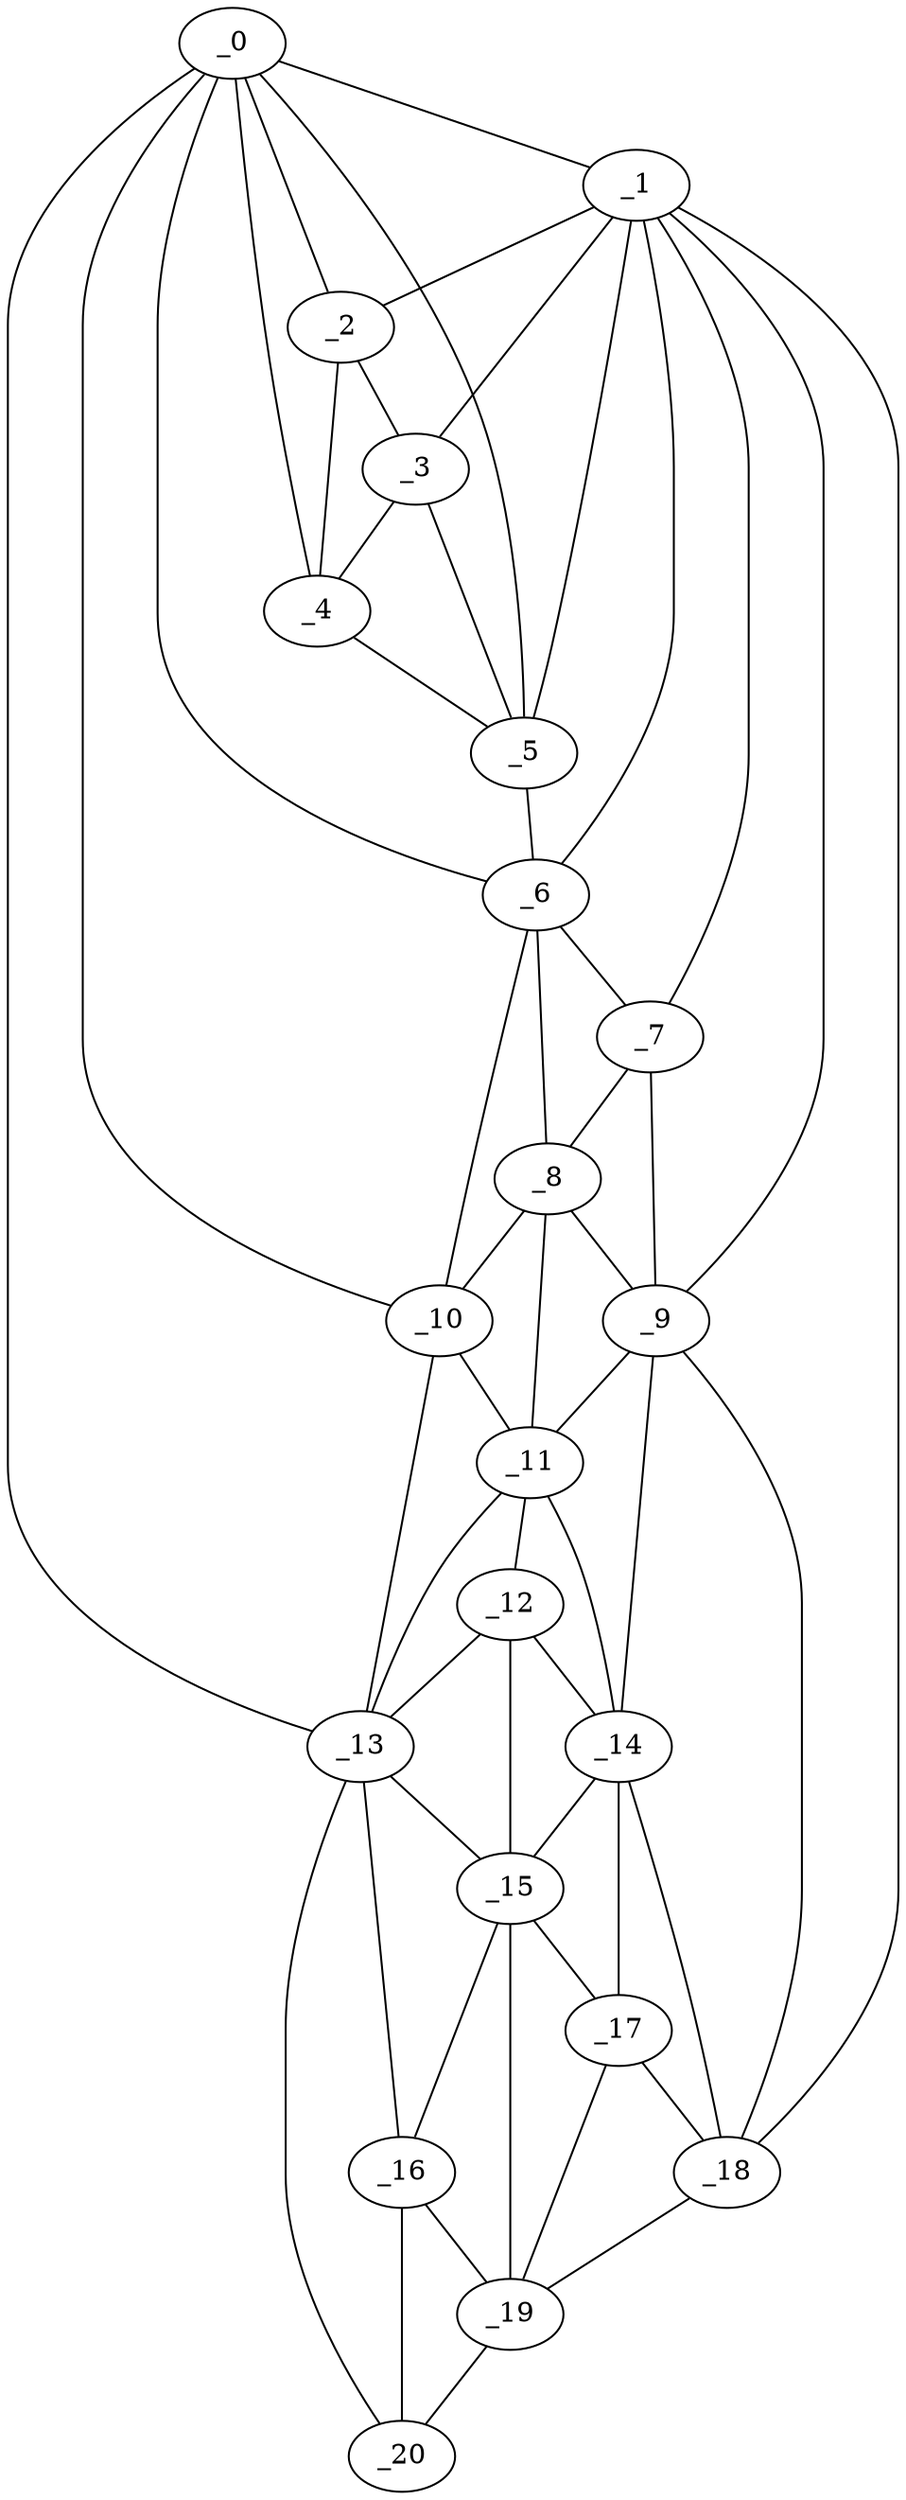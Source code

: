 graph "obj98__180.gxl" {
	_0	 [x=5,
		y=76];
	_1	 [x=6,
		y=51];
	_0 -- _1	 [valence=1];
	_2	 [x=6,
		y=61];
	_0 -- _2	 [valence=2];
	_4	 [x=23,
		y=53];
	_0 -- _4	 [valence=2];
	_5	 [x=30,
		y=53];
	_0 -- _5	 [valence=2];
	_6	 [x=41,
		y=53];
	_0 -- _6	 [valence=2];
	_10	 [x=80,
		y=77];
	_0 -- _10	 [valence=2];
	_13	 [x=94,
		y=78];
	_0 -- _13	 [valence=1];
	_1 -- _2	 [valence=2];
	_3	 [x=13,
		y=52];
	_1 -- _3	 [valence=2];
	_1 -- _5	 [valence=2];
	_1 -- _6	 [valence=2];
	_7	 [x=67,
		y=53];
	_1 -- _7	 [valence=1];
	_9	 [x=79,
		y=53];
	_1 -- _9	 [valence=2];
	_18	 [x=125,
		y=52];
	_1 -- _18	 [valence=1];
	_2 -- _3	 [valence=2];
	_2 -- _4	 [valence=2];
	_3 -- _4	 [valence=2];
	_3 -- _5	 [valence=2];
	_4 -- _5	 [valence=2];
	_5 -- _6	 [valence=1];
	_6 -- _7	 [valence=1];
	_8	 [x=77,
		y=64];
	_6 -- _8	 [valence=2];
	_6 -- _10	 [valence=2];
	_7 -- _8	 [valence=2];
	_7 -- _9	 [valence=2];
	_8 -- _9	 [valence=2];
	_8 -- _10	 [valence=1];
	_11	 [x=85,
		y=64];
	_8 -- _11	 [valence=2];
	_9 -- _11	 [valence=1];
	_14	 [x=98,
		y=54];
	_9 -- _14	 [valence=2];
	_9 -- _18	 [valence=1];
	_10 -- _11	 [valence=2];
	_10 -- _13	 [valence=2];
	_12	 [x=94,
		y=65];
	_11 -- _12	 [valence=2];
	_11 -- _13	 [valence=1];
	_11 -- _14	 [valence=2];
	_12 -- _13	 [valence=2];
	_12 -- _14	 [valence=2];
	_15	 [x=104,
		y=65];
	_12 -- _15	 [valence=2];
	_13 -- _15	 [valence=1];
	_16	 [x=108,
		y=77];
	_13 -- _16	 [valence=2];
	_20	 [x=125,
		y=78];
	_13 -- _20	 [valence=1];
	_14 -- _15	 [valence=2];
	_17	 [x=117,
		y=54];
	_14 -- _17	 [valence=1];
	_14 -- _18	 [valence=1];
	_15 -- _16	 [valence=1];
	_15 -- _17	 [valence=2];
	_19	 [x=125,
		y=63];
	_15 -- _19	 [valence=2];
	_16 -- _19	 [valence=2];
	_16 -- _20	 [valence=1];
	_17 -- _18	 [valence=2];
	_17 -- _19	 [valence=1];
	_18 -- _19	 [valence=1];
	_19 -- _20	 [valence=1];
}
